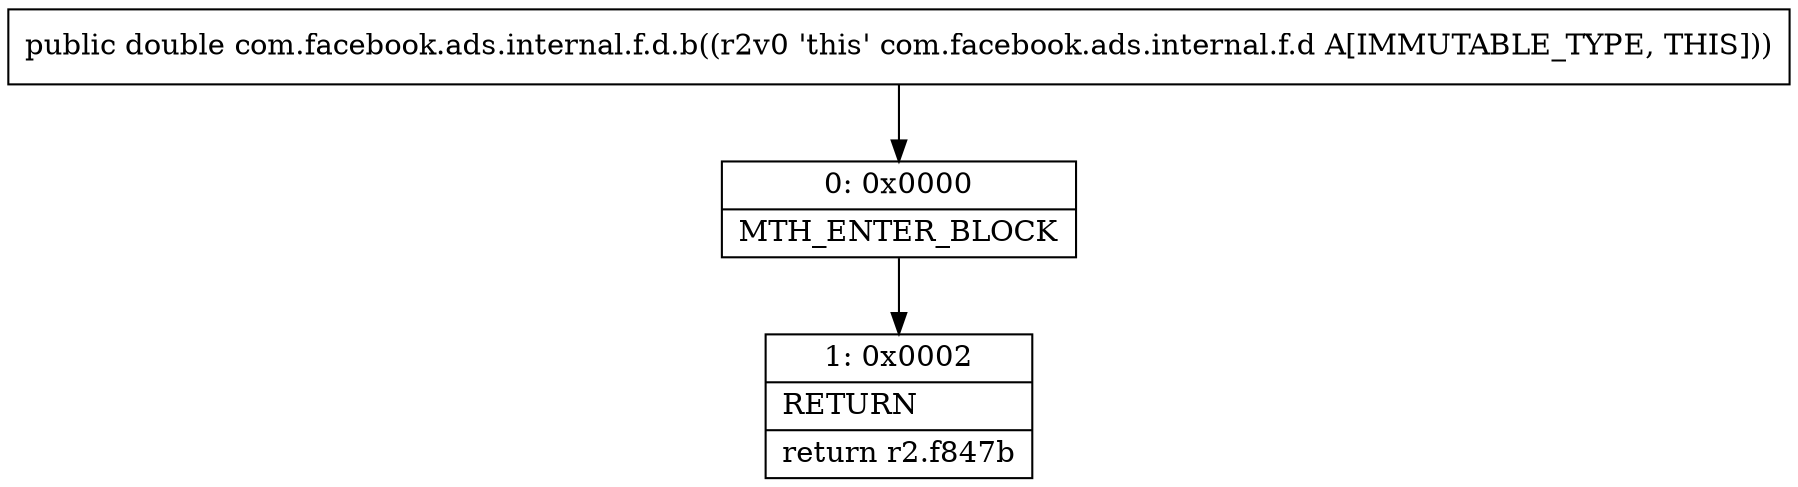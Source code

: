 digraph "CFG forcom.facebook.ads.internal.f.d.b()D" {
Node_0 [shape=record,label="{0\:\ 0x0000|MTH_ENTER_BLOCK\l}"];
Node_1 [shape=record,label="{1\:\ 0x0002|RETURN\l|return r2.f847b\l}"];
MethodNode[shape=record,label="{public double com.facebook.ads.internal.f.d.b((r2v0 'this' com.facebook.ads.internal.f.d A[IMMUTABLE_TYPE, THIS])) }"];
MethodNode -> Node_0;
Node_0 -> Node_1;
}

